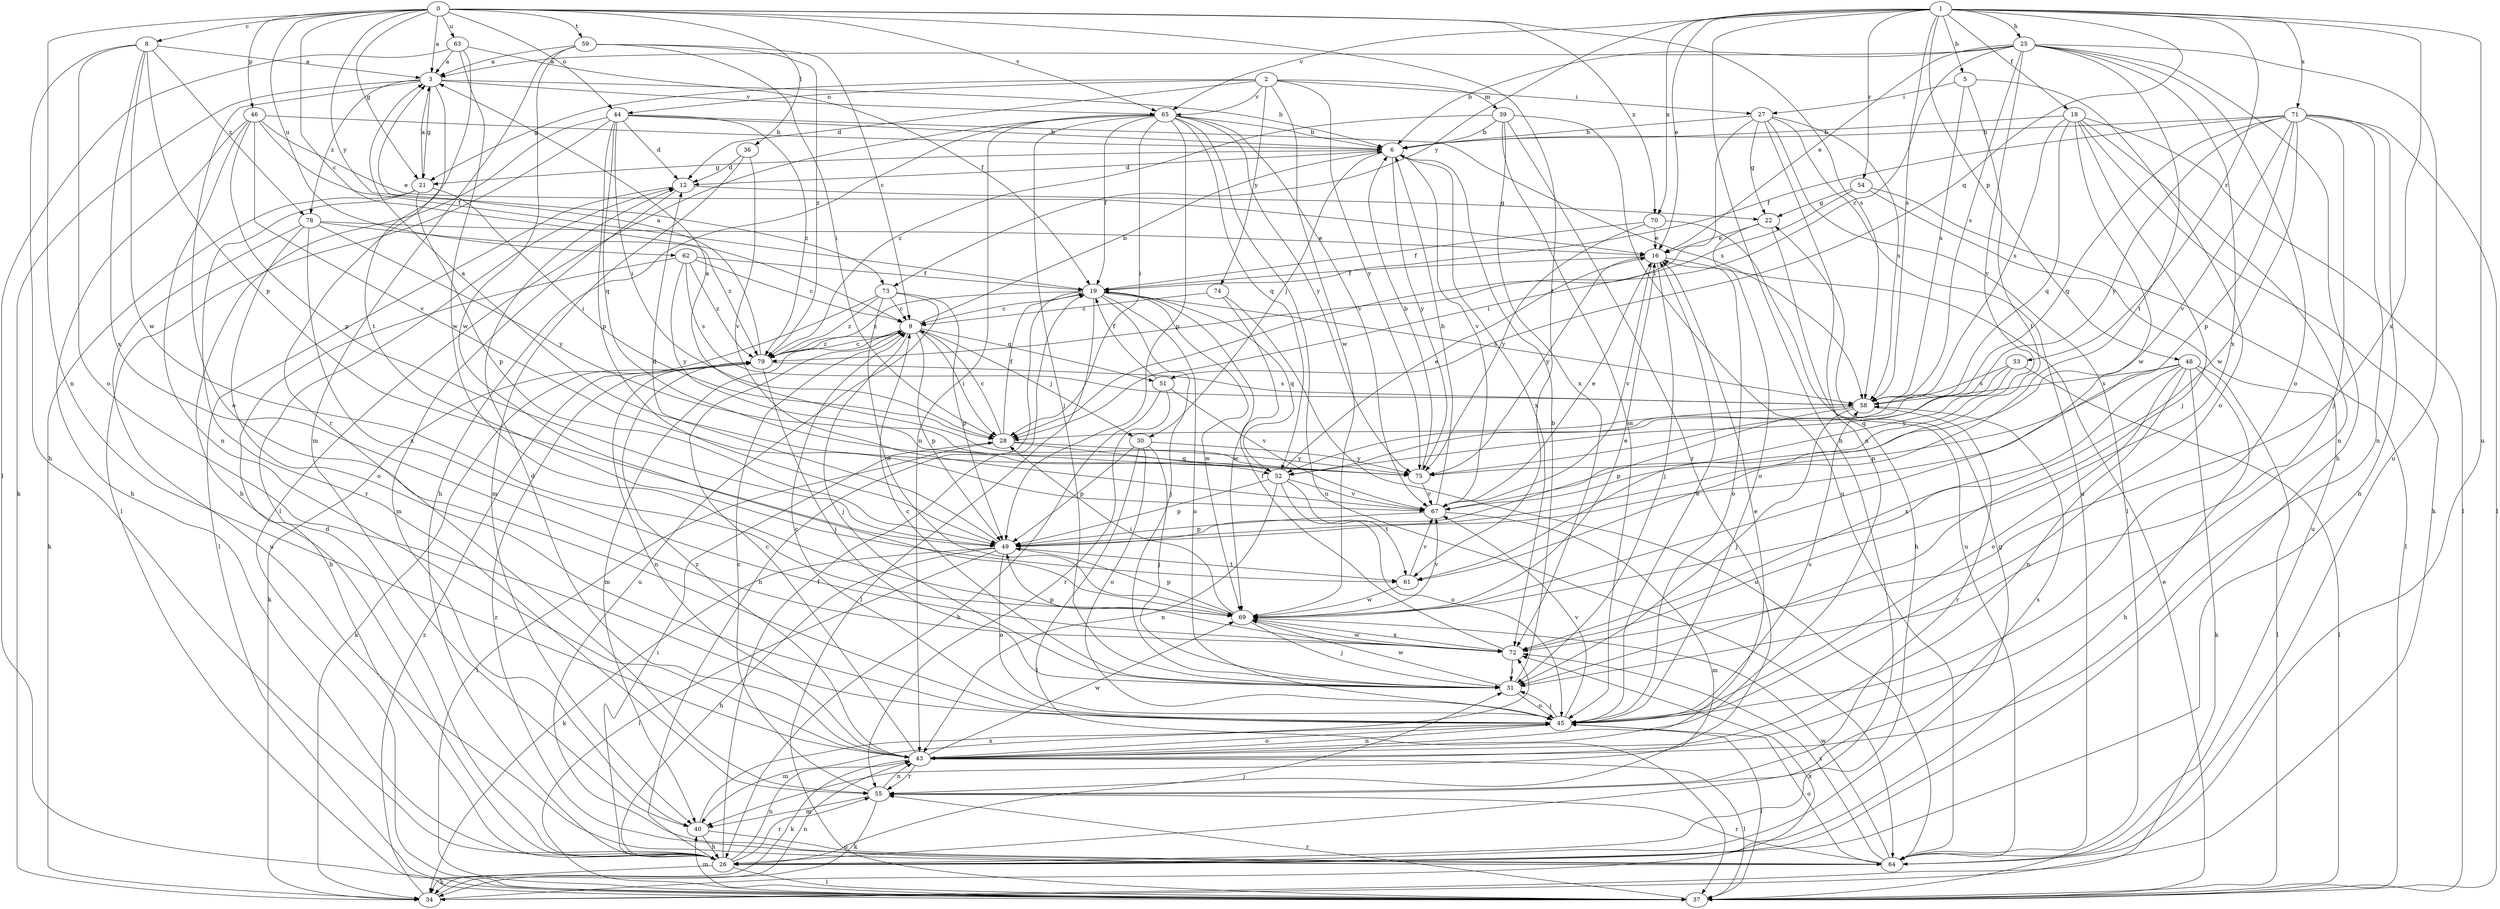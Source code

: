 strict digraph  {
0;
1;
2;
3;
5;
6;
8;
9;
12;
16;
18;
19;
21;
22;
25;
26;
27;
28;
30;
31;
34;
36;
37;
39;
40;
43;
44;
45;
46;
48;
49;
51;
52;
53;
54;
55;
58;
59;
61;
62;
63;
64;
65;
67;
69;
70;
71;
72;
73;
74;
75;
78;
79;
0 -> 3  [label=a];
0 -> 8  [label=c];
0 -> 9  [label=c];
0 -> 21  [label=g];
0 -> 36  [label=l];
0 -> 43  [label=n];
0 -> 44  [label=o];
0 -> 46  [label=p];
0 -> 58  [label=s];
0 -> 59  [label=t];
0 -> 61  [label=t];
0 -> 62  [label=u];
0 -> 63  [label=u];
0 -> 65  [label=v];
0 -> 70  [label=x];
0 -> 73  [label=y];
1 -> 5  [label=b];
1 -> 16  [label=e];
1 -> 18  [label=f];
1 -> 25  [label=h];
1 -> 26  [label=h];
1 -> 48  [label=p];
1 -> 51  [label=q];
1 -> 53  [label=r];
1 -> 54  [label=r];
1 -> 58  [label=s];
1 -> 64  [label=u];
1 -> 65  [label=v];
1 -> 70  [label=x];
1 -> 71  [label=x];
1 -> 72  [label=x];
1 -> 73  [label=y];
2 -> 12  [label=d];
2 -> 21  [label=g];
2 -> 27  [label=i];
2 -> 39  [label=m];
2 -> 44  [label=o];
2 -> 65  [label=v];
2 -> 69  [label=w];
2 -> 74  [label=y];
2 -> 75  [label=y];
3 -> 6  [label=b];
3 -> 21  [label=g];
3 -> 34  [label=k];
3 -> 45  [label=o];
3 -> 61  [label=t];
3 -> 65  [label=v];
3 -> 78  [label=z];
5 -> 27  [label=i];
5 -> 45  [label=o];
5 -> 58  [label=s];
5 -> 61  [label=t];
6 -> 12  [label=d];
6 -> 21  [label=g];
6 -> 30  [label=j];
6 -> 67  [label=v];
6 -> 72  [label=x];
6 -> 75  [label=y];
8 -> 3  [label=a];
8 -> 26  [label=h];
8 -> 45  [label=o];
8 -> 49  [label=p];
8 -> 69  [label=w];
8 -> 72  [label=x];
8 -> 78  [label=z];
9 -> 6  [label=b];
9 -> 28  [label=i];
9 -> 30  [label=j];
9 -> 31  [label=j];
9 -> 40  [label=m];
9 -> 49  [label=p];
9 -> 51  [label=q];
9 -> 79  [label=z];
12 -> 22  [label=g];
12 -> 37  [label=l];
12 -> 40  [label=m];
16 -> 19  [label=f];
16 -> 31  [label=j];
16 -> 45  [label=o];
16 -> 67  [label=v];
16 -> 75  [label=y];
18 -> 6  [label=b];
18 -> 31  [label=j];
18 -> 34  [label=k];
18 -> 37  [label=l];
18 -> 43  [label=n];
18 -> 52  [label=q];
18 -> 58  [label=s];
18 -> 69  [label=w];
19 -> 9  [label=c];
19 -> 26  [label=h];
19 -> 31  [label=j];
19 -> 37  [label=l];
19 -> 45  [label=o];
19 -> 52  [label=q];
19 -> 58  [label=s];
19 -> 69  [label=w];
19 -> 79  [label=z];
21 -> 3  [label=a];
21 -> 28  [label=i];
21 -> 34  [label=k];
21 -> 49  [label=p];
21 -> 55  [label=r];
22 -> 16  [label=e];
22 -> 26  [label=h];
22 -> 45  [label=o];
25 -> 3  [label=a];
25 -> 6  [label=b];
25 -> 16  [label=e];
25 -> 26  [label=h];
25 -> 45  [label=o];
25 -> 58  [label=s];
25 -> 61  [label=t];
25 -> 64  [label=u];
25 -> 67  [label=v];
25 -> 72  [label=x];
25 -> 79  [label=z];
26 -> 12  [label=d];
26 -> 19  [label=f];
26 -> 22  [label=g];
26 -> 28  [label=i];
26 -> 31  [label=j];
26 -> 34  [label=k];
26 -> 37  [label=l];
26 -> 43  [label=n];
26 -> 55  [label=r];
27 -> 6  [label=b];
27 -> 22  [label=g];
27 -> 28  [label=i];
27 -> 37  [label=l];
27 -> 43  [label=n];
27 -> 58  [label=s];
27 -> 64  [label=u];
28 -> 9  [label=c];
28 -> 19  [label=f];
28 -> 37  [label=l];
28 -> 52  [label=q];
28 -> 75  [label=y];
30 -> 31  [label=j];
30 -> 37  [label=l];
30 -> 45  [label=o];
30 -> 49  [label=p];
30 -> 75  [label=y];
31 -> 6  [label=b];
31 -> 9  [label=c];
31 -> 45  [label=o];
31 -> 69  [label=w];
34 -> 43  [label=n];
34 -> 72  [label=x];
34 -> 79  [label=z];
36 -> 12  [label=d];
36 -> 40  [label=m];
36 -> 67  [label=v];
37 -> 16  [label=e];
37 -> 40  [label=m];
37 -> 55  [label=r];
39 -> 6  [label=b];
39 -> 45  [label=o];
39 -> 55  [label=r];
39 -> 64  [label=u];
39 -> 72  [label=x];
39 -> 79  [label=z];
40 -> 26  [label=h];
40 -> 64  [label=u];
40 -> 72  [label=x];
43 -> 9  [label=c];
43 -> 12  [label=d];
43 -> 16  [label=e];
43 -> 34  [label=k];
43 -> 37  [label=l];
43 -> 45  [label=o];
43 -> 55  [label=r];
43 -> 69  [label=w];
43 -> 79  [label=z];
44 -> 6  [label=b];
44 -> 12  [label=d];
44 -> 26  [label=h];
44 -> 28  [label=i];
44 -> 37  [label=l];
44 -> 49  [label=p];
44 -> 52  [label=q];
44 -> 58  [label=s];
44 -> 79  [label=z];
45 -> 9  [label=c];
45 -> 16  [label=e];
45 -> 31  [label=j];
45 -> 37  [label=l];
45 -> 40  [label=m];
45 -> 43  [label=n];
45 -> 58  [label=s];
45 -> 67  [label=v];
46 -> 6  [label=b];
46 -> 16  [label=e];
46 -> 19  [label=f];
46 -> 26  [label=h];
46 -> 43  [label=n];
46 -> 49  [label=p];
46 -> 67  [label=v];
48 -> 26  [label=h];
48 -> 34  [label=k];
48 -> 37  [label=l];
48 -> 43  [label=n];
48 -> 45  [label=o];
48 -> 49  [label=p];
48 -> 58  [label=s];
48 -> 72  [label=x];
49 -> 12  [label=d];
49 -> 26  [label=h];
49 -> 34  [label=k];
49 -> 37  [label=l];
49 -> 45  [label=o];
49 -> 61  [label=t];
51 -> 19  [label=f];
51 -> 26  [label=h];
51 -> 55  [label=r];
51 -> 67  [label=v];
52 -> 3  [label=a];
52 -> 16  [label=e];
52 -> 43  [label=n];
52 -> 45  [label=o];
52 -> 49  [label=p];
52 -> 61  [label=t];
52 -> 67  [label=v];
53 -> 37  [label=l];
53 -> 52  [label=q];
53 -> 58  [label=s];
53 -> 75  [label=y];
54 -> 22  [label=g];
54 -> 28  [label=i];
54 -> 37  [label=l];
54 -> 64  [label=u];
55 -> 9  [label=c];
55 -> 34  [label=k];
55 -> 40  [label=m];
55 -> 43  [label=n];
55 -> 58  [label=s];
58 -> 28  [label=i];
58 -> 31  [label=j];
58 -> 49  [label=p];
58 -> 55  [label=r];
59 -> 3  [label=a];
59 -> 9  [label=c];
59 -> 28  [label=i];
59 -> 40  [label=m];
59 -> 69  [label=w];
59 -> 79  [label=z];
61 -> 67  [label=v];
61 -> 69  [label=w];
62 -> 9  [label=c];
62 -> 19  [label=f];
62 -> 26  [label=h];
62 -> 58  [label=s];
62 -> 75  [label=y];
62 -> 79  [label=z];
63 -> 3  [label=a];
63 -> 19  [label=f];
63 -> 37  [label=l];
63 -> 55  [label=r];
63 -> 69  [label=w];
64 -> 45  [label=o];
64 -> 55  [label=r];
64 -> 69  [label=w];
64 -> 72  [label=x];
64 -> 79  [label=z];
65 -> 6  [label=b];
65 -> 19  [label=f];
65 -> 26  [label=h];
65 -> 28  [label=i];
65 -> 31  [label=j];
65 -> 37  [label=l];
65 -> 43  [label=n];
65 -> 49  [label=p];
65 -> 52  [label=q];
65 -> 64  [label=u];
65 -> 67  [label=v];
65 -> 75  [label=y];
67 -> 6  [label=b];
67 -> 16  [label=e];
67 -> 40  [label=m];
67 -> 49  [label=p];
69 -> 16  [label=e];
69 -> 28  [label=i];
69 -> 31  [label=j];
69 -> 49  [label=p];
69 -> 67  [label=v];
69 -> 72  [label=x];
70 -> 16  [label=e];
70 -> 19  [label=f];
70 -> 64  [label=u];
70 -> 75  [label=y];
71 -> 6  [label=b];
71 -> 19  [label=f];
71 -> 26  [label=h];
71 -> 31  [label=j];
71 -> 37  [label=l];
71 -> 43  [label=n];
71 -> 49  [label=p];
71 -> 52  [label=q];
71 -> 67  [label=v];
71 -> 69  [label=w];
71 -> 75  [label=y];
72 -> 19  [label=f];
72 -> 31  [label=j];
72 -> 49  [label=p];
72 -> 69  [label=w];
73 -> 9  [label=c];
73 -> 34  [label=k];
73 -> 49  [label=p];
73 -> 64  [label=u];
73 -> 69  [label=w];
73 -> 79  [label=z];
74 -> 9  [label=c];
74 -> 64  [label=u];
74 -> 69  [label=w];
75 -> 3  [label=a];
75 -> 6  [label=b];
75 -> 67  [label=v];
78 -> 16  [label=e];
78 -> 45  [label=o];
78 -> 64  [label=u];
78 -> 72  [label=x];
78 -> 75  [label=y];
78 -> 79  [label=z];
79 -> 3  [label=a];
79 -> 9  [label=c];
79 -> 31  [label=j];
79 -> 34  [label=k];
79 -> 43  [label=n];
79 -> 58  [label=s];
}
